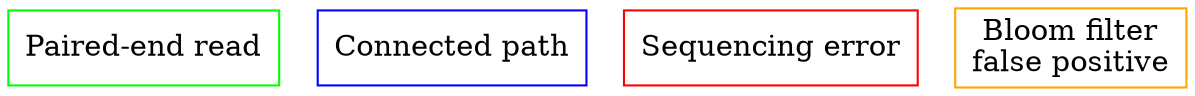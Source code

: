 digraph g {

node [shape=rectangle]

green [color=green
label="Paired-end read"]

blue [color=blue
label="Connected path"]

red [color=red
label="Sequencing error"]

orange [color=orange
label="Bloom filter\nfalse positive"]

}
